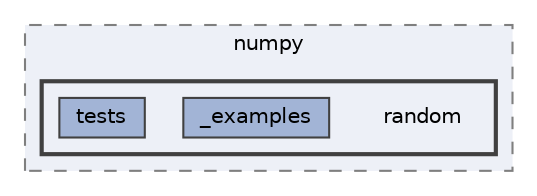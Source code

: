 digraph "/home/jam/Research/IRES-2025/dev/src/llm-scripts/testing/hypothesis-testing/hyp-env/lib/python3.12/site-packages/numpy/random"
{
 // LATEX_PDF_SIZE
  bgcolor="transparent";
  edge [fontname=Helvetica,fontsize=10,labelfontname=Helvetica,labelfontsize=10];
  node [fontname=Helvetica,fontsize=10,shape=box,height=0.2,width=0.4];
  compound=true
  subgraph clusterdir_2c642f87bc556e878af6fc431ed0cc78 {
    graph [ bgcolor="#edf0f7", pencolor="grey50", label="numpy", fontname=Helvetica,fontsize=10 style="filled,dashed", URL="dir_2c642f87bc556e878af6fc431ed0cc78.html",tooltip=""]
  subgraph clusterdir_408cd92ec0fe921a574305eb2382bc25 {
    graph [ bgcolor="#edf0f7", pencolor="grey25", label="", fontname=Helvetica,fontsize=10 style="filled,bold", URL="dir_408cd92ec0fe921a574305eb2382bc25.html",tooltip=""]
    dir_408cd92ec0fe921a574305eb2382bc25 [shape=plaintext, label="random"];
  dir_2bd5a21725b35bda955ddd4e3deb7c2b [label="_examples", fillcolor="#a2b4d6", color="grey25", style="filled", URL="dir_2bd5a21725b35bda955ddd4e3deb7c2b.html",tooltip=""];
  dir_aeb4a00a54aa857ff3d474972e5a429d [label="tests", fillcolor="#a2b4d6", color="grey25", style="filled", URL="dir_aeb4a00a54aa857ff3d474972e5a429d.html",tooltip=""];
  }
  }
}
